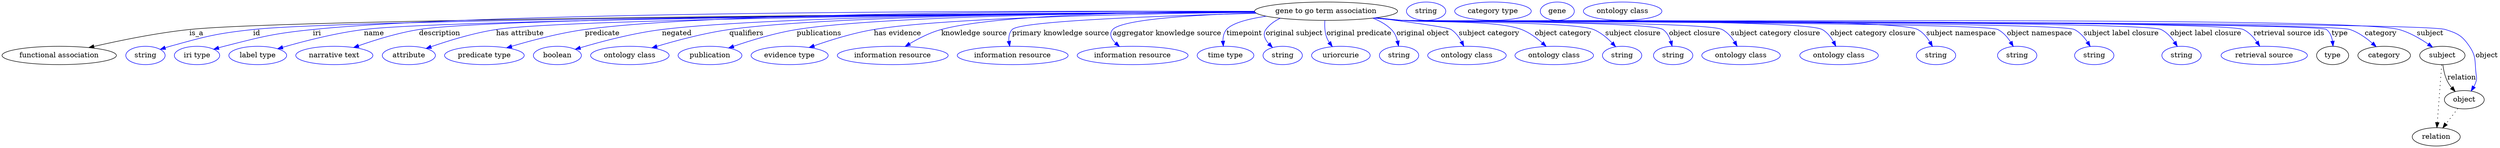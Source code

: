 digraph {
	graph [bb="0,0,4886.8,283"];
	node [label="\N"];
	"gene to go term association"	[height=0.5,
		label="gene to go term association",
		pos="2590.8,265",
		width=3.8816];
	"functional association"	[height=0.5,
		pos="111.79,178",
		width=3.1053];
	"gene to go term association" -> "functional association"	[label=is_a,
		lp="379.79,221.5",
		pos="e,169.6,193.45 2451.4,263.26 1996.3,260.63 571.94,250.74 365.79,229 301.99,222.27 230.38,207.5 179.49,195.75"];
	id	[color=blue,
		height=0.5,
		label=string,
		pos="279.79,178",
		width=1.0652];
	"gene to go term association" -> id	[color=blue,
		label=id,
		lp="496.79,221.5",
		pos="e,308.77,190 2451.5,263.17 2013.8,260.35 683.24,250.13 489.79,229 416.75,221.02 398.59,215.65 327.79,196 324.68,195.14 321.48,194.17 \
318.28,193.16",
		style=solid];
	iri	[color=blue,
		height=0.5,
		label="iri type",
		pos="380.79,178",
		width=1.2277];
	"gene to go term association" -> iri	[color=blue,
		label=iri,
		lp="613.79,221.5",
		pos="e,413.69,190.23 2451.9,262.93 2031,259.51 787.59,247.9 605.79,229 528.37,220.95 509.21,215.26 433.79,196 430.41,195.14 426.93,194.18 \
423.45,193.17",
		style=solid];
	name	[color=blue,
		height=0.5,
		label="label type",
		pos="499.79,178",
		width=1.5707];
	"gene to go term association" -> name	[color=blue,
		label=name,
		lp="725.79,221.5",
		pos="e,538.41,191.15 2451.7,263.13 2045.2,260.33 877,250.52 705.79,229 650.97,222.11 589.61,206.11 548.22,194.05",
		style=solid];
	description	[color=blue,
		height=0.5,
		label="narrative text",
		pos="649.79,178",
		width=2.0943];
	"gene to go term association" -> description	[color=blue,
		label=description,
		lp="854.29,221.5",
		pos="e,687.2,193.65 2451.3,263.47 2060.6,261.66 973.3,254.38 813.79,229 773.43,222.58 729.19,208.66 696.84,197.14",
		style=solid];
	"has attribute"	[color=blue,
		height=0.5,
		label=attribute,
		pos="794.79,178",
		width=1.4443];
	"gene to go term association" -> "has attribute"	[color=blue,
		label="has attribute",
		lp="1011.8,221.5",
		pos="e,828.38,191.75 2451.8,263.11 2084.9,260.47 1109.3,251.4 964.79,229 920.66,222.16 871.91,207 837.97,195.15",
		style=solid];
	predicate	[color=blue,
		height=0.5,
		label="predicate type",
		pos="942.79,178",
		width=2.1665];
	"gene to go term association" -> predicate	[color=blue,
		label=predicate,
		lp="1172.8,221.5",
		pos="e,986.21,193.09 2451,264.64 2138,265.43 1389.2,263.51 1138.8,229 1089.6,222.22 1034.9,207.65 995.79,195.99",
		style=solid];
	negated	[color=blue,
		height=0.5,
		label=boolean,
		pos="1085.8,178",
		width=1.2999];
	"gene to go term association" -> negated	[color=blue,
		label=negated,
		lp="1318.8,221.5",
		pos="e,1120.7,190.23 2451.4,263.61 2163.3,262.27 1510.9,256.21 1289.8,229 1234,222.13 1171.3,205.38 1130.4,193.16",
		style=solid];
	qualifiers	[color=blue,
		height=0.5,
		label="ontology class",
		pos="1226.8,178",
		width=2.1304];
	"gene to go term association" -> qualifiers	[color=blue,
		label=qualifiers,
		lp="1455.3,221.5",
		pos="e,1270,193.02 2451.3,263.68 2185.7,262.44 1616.5,256.53 1421.8,229 1373,222.11 1318.9,207.65 1280,196.05",
		style=solid];
	publications	[color=blue,
		height=0.5,
		label=publication,
		pos="1383.8,178",
		width=1.7332];
	"gene to go term association" -> publications	[color=blue,
		label=publications,
		lp="1597.8,221.5",
		pos="e,1420.3,192.66 2451.3,263.64 2209.6,262.3 1722.3,256.17 1553.8,229 1510.9,222.09 1463.7,207.61 1429.9,196.01",
		style=solid];
	"has evidence"	[color=blue,
		height=0.5,
		label="evidence type",
		pos="1539.8,178",
		width=2.0943];
	"gene to go term association" -> "has evidence"	[color=blue,
		label="has evidence",
		lp="1751.3,221.5",
		pos="e,1577.8,193.55 2451.8,262.82 2239.4,260.28 1844.2,252.47 1704.8,229 1664.4,222.2 1620,208.38 1587.5,196.99",
		style=solid];
	"knowledge source"	[color=blue,
		height=0.5,
		label="information resource",
		pos="1741.8,178",
		width=3.015];
	"gene to go term association" -> "knowledge source"	[color=blue,
		label="knowledge source",
		lp="1901.3,221.5",
		pos="e,1766.3,195.78 2450.9,264.75 2265.4,264.49 1948.5,259.38 1836.8,229 1815,223.09 1792.6,211.61 1775.1,201.13",
		style=solid];
	"primary knowledge source"	[color=blue,
		height=0.5,
		label="information resource",
		pos="1976.8,178",
		width=3.015];
	"gene to go term association" -> "primary knowledge source"	[color=blue,
		label="primary knowledge source",
		lp="2070.8,221.5",
		pos="e,1971,196 2454.4,260.93 2278.2,256.29 1992,246.15 1975.8,229 1970,222.9 1968.8,214.27 1969.4,205.9",
		style=solid];
	"aggregator knowledge source"	[color=blue,
		height=0.5,
		label="information resource",
		pos="2211.8,178",
		width=3.015];
	"gene to go term association" -> "aggregator knowledge source"	[color=blue,
		label="aggregator knowledge source",
		lp="2279.3,221.5",
		pos="e,2186,195.53 2453.4,261.58 2338.9,258.1 2191.8,249.62 2172.8,229 2165.1,220.62 2170,210.86 2178.5,202.2",
		style=solid];
	timepoint	[color=blue,
		height=0.5,
		label="time type",
		pos="2393.8,178",
		width=1.5346];
	"gene to go term association" -> timepoint	[color=blue,
		label=timepoint,
		lp="2430.8,221.5",
		pos="e,2389.5,196.26 2473.6,255.18 2438.8,250.02 2407,241.87 2395.8,229 2390.4,222.83 2388.7,214.43 2388.7,206.27",
		style=solid];
	"original subject"	[color=blue,
		height=0.5,
		label=string,
		pos="2505.8,178",
		width=1.0652];
	"gene to go term association" -> "original subject"	[color=blue,
		label="original subject",
		lp="2528.8,221.5",
		pos="e,2485.7,193.75 2500.9,251.13 2490,245.91 2480.1,238.76 2472.8,229 2466.1,220.01 2470.9,209.73 2478.7,200.83",
		style=solid];
	"original predicate"	[color=blue,
		height=0.5,
		label=uriorcurie,
		pos="2619.8,178",
		width=1.5887];
	"gene to go term association" -> "original predicate"	[color=blue,
		label="original predicate",
		lp="2655.3,221.5",
		pos="e,2603,195.4 2588.5,246.84 2587.8,236.95 2588,224.45 2591.8,214 2593.1,210.42 2594.9,206.94 2597,203.64",
		style=solid];
	"original object"	[color=blue,
		height=0.5,
		label=string,
		pos="2733.8,178",
		width=1.0652];
	"gene to go term association" -> "original object"	[color=blue,
		label="original object",
		lp="2780.3,221.5",
		pos="e,2732.7,196.46 2682.3,251.35 2695.8,246.17 2708.6,238.98 2718.8,229 2724.9,223.04 2728.5,214.69 2730.7,206.52",
		style=solid];
	"subject category"	[color=blue,
		height=0.5,
		label="ontology class",
		pos="2866.8,178",
		width=2.1304];
	"gene to go term association" -> "subject category"	[color=blue,
		label="subject category",
		lp="2910.3,221.5",
		pos="e,2860.6,196.16 2688.1,252.02 2753.7,243.63 2829.4,233.2 2835.8,229 2844.5,223.28 2851.3,214.13 2856.2,205.22",
		style=solid];
	"object category"	[color=blue,
		height=0.5,
		label="ontology class",
		pos="3037.8,178",
		width=2.1304];
	"gene to go term association" -> "object category"	[color=blue,
		label="object category",
		lp="3055.3,221.5",
		pos="e,3021.9,195.85 2689.7,252.2 2706.4,250.35 2723.6,248.55 2739.8,247 2791.7,242.04 2925.2,247.86 2973.8,229 2988.7,223.22 3003,212.74 \
3014.2,202.86",
		style=solid];
	"subject closure"	[color=blue,
		height=0.5,
		label=string,
		pos="3170.8,178",
		width=1.0652];
	"gene to go term association" -> "subject closure"	[color=blue,
		label="subject closure",
		lp="3192.3,221.5",
		pos="e,3158,195.26 2687.7,252.01 2705,250.13 2722.9,248.37 2739.8,247 2781.4,243.63 3076.2,244.8 3114.8,229 3128.6,223.34 3141.3,212.7 \
3151.1,202.69",
		style=solid];
	"object closure"	[color=blue,
		height=0.5,
		label=string,
		pos="3270.8,178",
		width=1.0652];
	"gene to go term association" -> "object closure"	[color=blue,
		label="object closure",
		lp="3312.8,221.5",
		pos="e,3268.7,196.35 2686.9,251.92 2704.5,250.03 2722.7,248.28 2739.8,247 2768.1,244.89 3227.6,245.34 3250.8,229 3258.5,223.61 3263.2,\
214.77 3266.1,206.01",
		style=solid];
	"subject category closure"	[color=blue,
		height=0.5,
		label="ontology class",
		pos="3403.8,178",
		width=2.1304];
	"gene to go term association" -> "subject category closure"	[color=blue,
		label="subject category closure",
		lp="3471.3,221.5",
		pos="e,3396.1,196.18 2686.5,251.87 2704.2,249.97 2722.5,248.23 2739.8,247 2774.5,244.52 3335.9,245.13 3366.8,229 3376.9,223.7 3385,214.2 \
3391,204.9",
		style=solid];
	"object category closure"	[color=blue,
		height=0.5,
		label="ontology class",
		pos="3595.8,178",
		width=2.1304];
	"gene to go term association" -> "object category closure"	[color=blue,
		label="object category closure",
		lp="3662.3,221.5",
		pos="e,3589.5,196.16 2686.1,251.81 2703.9,249.91 2722.4,248.18 2739.8,247 2785.4,243.9 3522.8,251.11 3562.8,229 3572.3,223.72 3579.6,\
214.36 3584.9,205.15",
		style=solid];
	"subject namespace"	[color=blue,
		height=0.5,
		label=string,
		pos="3785.8,178",
		width=1.0652];
	"gene to go term association" -> "subject namespace"	[color=blue,
		label="subject namespace",
		lp="3834.8,221.5",
		pos="e,3778.7,195.72 2686.1,251.76 2703.9,249.86 2722.4,248.15 2739.8,247 2795.8,243.31 3700.1,255.03 3749.8,229 3760,223.66 3768,213.98 \
3773.8,204.54",
		style=solid];
	"object namespace"	[color=blue,
		height=0.5,
		label=string,
		pos="3944.8,178",
		width=1.0652];
	"gene to go term association" -> "object namespace"	[color=blue,
		label="object namespace",
		lp="3988.8,221.5",
		pos="e,3937.1,195.76 2685.7,251.77 2703.6,249.85 2722.3,248.13 2739.8,247 2772.1,244.91 3877.9,243.63 3906.8,229 3917.3,223.71 3925.6,\
214.03 3931.8,204.59",
		style=solid];
	"subject label closure"	[color=blue,
		height=0.5,
		label=string,
		pos="4095.8,178",
		width=1.0652];
	"gene to go term association" -> "subject label closure"	[color=blue,
		label="subject label closure",
		lp="4148.8,221.5",
		pos="e,4087.8,195.78 2685.6,251.74 2703.6,249.83 2722.3,248.12 2739.8,247 2776.3,244.67 4024,245.28 4056.8,229 4067.5,223.68 4076.2,213.86 \
4082.6,204.32",
		style=solid];
	"object label closure"	[color=blue,
		height=0.5,
		label=string,
		pos="4266.8,178",
		width=1.0652];
	"gene to go term association" -> "object label closure"	[color=blue,
		label="object label closure",
		lp="4314.3,221.5",
		pos="e,4258.5,195.8 2685.6,251.72 2703.6,249.81 2722.3,248.1 2739.8,247 2781,244.41 4189.7,247.12 4226.8,229 4237.7,223.7 4246.5,213.88 \
4253.1,204.34",
		style=solid];
	"retrieval source ids"	[color=blue,
		height=0.5,
		label="retrieval source",
		pos="4428.8,178",
		width=2.347];
	"gene to go term association" -> "retrieval source ids"	[color=blue,
		label="retrieval source ids",
		lp="4477.3,221.5",
		pos="e,4419.9,196.31 2685.6,251.7 2703.6,249.79 2722.2,248.09 2739.8,247 2785.5,244.15 4346.5,248.81 4387.8,229 4398.6,223.79 4407.6,\
214.18 4414.3,204.77",
		style=solid];
	type	[height=0.5,
		pos="4562.8,178",
		width=0.86659];
	"gene to go term association" -> type	[color=blue,
		label=type,
		lp="4576.8,221.5",
		pos="e,4563.6,196.18 2685.2,251.73 2703.3,249.8 2722.1,248.09 2739.8,247 2764.9,245.45 4531.1,244.67 4550.8,229 4557.6,223.54 4561,214.93 \
4562.5,206.37",
		style=solid];
	category	[height=0.5,
		pos="4663.8,178",
		width=1.4263];
	"gene to go term association" -> category	[color=blue,
		label=category,
		lp="4657.3,221.5",
		pos="e,4648.2,195.25 2685.2,251.73 2703.3,249.8 2722.1,248.09 2739.8,247 2791.3,243.82 4547.9,245.49 4596.8,229 4613,223.53 4628.5,212.51 \
4640.5,202.2",
		style=solid];
	subject	[height=0.5,
		pos="4777.8,178",
		width=1.2277];
	"gene to go term association" -> subject	[color=blue,
		label=subject,
		lp="4753.8,221.5",
		pos="e,4758.5,194.33 2685.2,251.72 2703.3,249.8 2722.1,248.09 2739.8,247 2848.1,240.34 4588.2,257.99 4692.8,229 4713.5,223.25 4734.4,\
211.09 4750.3,200.2",
		style=solid];
	object	[height=0.5,
		pos="4820.8,91",
		width=1.0832];
	"gene to go term association" -> object	[color=blue,
		label=object,
		lp="4864.8,178",
		pos="e,4834.2,108.09 2685.2,251.71 2703.3,249.79 2722.1,248.08 2739.8,247 2796.5,243.53 4729.7,246.35 4783.8,229 4808.1,221.2 4816.4,\
217.1 4830.8,196 4844.7,175.59 4840.9,166.51 4843.8,142 4844.6,135.38 4845.7,133.39 4843.8,127 4842.8,123.55 4841.3,120.13 4839.5,\
116.85",
		style=solid];
	association_type	[color=blue,
		height=0.5,
		label=string,
		pos="2786.8,265",
		width=1.0652];
	association_category	[color=blue,
		height=0.5,
		label="category type",
		pos="2917.8,265",
		width=2.0762];
	subject -> object	[label=relation,
		lp="4815.8,134.5",
		pos="e,4802.9,107.23 4778.9,159.55 4780.1,149.57 4782.6,137.07 4787.8,127 4790,122.68 4792.9,118.52 4796.1,114.66"];
	relation	[height=0.5,
		pos="4765.8,18",
		width=1.2999];
	subject -> relation	[pos="e,4767.1,36.188 4776.5,159.79 4774.4,132.48 4770.3,78.994 4767.9,46.38",
		style=dotted];
	"gene to go term association_subject"	[color=blue,
		height=0.5,
		label=gene,
		pos="3043.8,265",
		width=0.92075];
	object -> relation	[pos="e,4778.6,35.54 4808.3,73.889 4801.4,64.939 4792.6,53.617 4784.8,43.584",
		style=dotted];
	"gene to go term association_object"	[color=blue,
		height=0.5,
		label="ontology class",
		pos="3171.8,265",
		width=2.1304];
}
